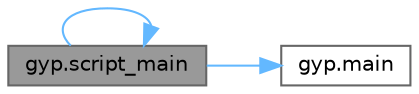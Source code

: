 digraph "gyp.script_main"
{
 // LATEX_PDF_SIZE
  bgcolor="transparent";
  edge [fontname=Helvetica,fontsize=10,labelfontname=Helvetica,labelfontsize=10];
  node [fontname=Helvetica,fontsize=10,shape=box,height=0.2,width=0.4];
  rankdir="LR";
  Node1 [id="Node000001",label="gyp.script_main",height=0.2,width=0.4,color="gray40", fillcolor="grey60", style="filled", fontcolor="black",tooltip=" "];
  Node1 -> Node2 [id="edge1_Node000001_Node000002",color="steelblue1",style="solid",tooltip=" "];
  Node2 [id="Node000002",label="gyp.main",height=0.2,width=0.4,color="grey40", fillcolor="white", style="filled",URL="$namespacegyp.html#a01f9bd9c01b5a095fd53214c9b36b824",tooltip=" "];
  Node1 -> Node1 [id="edge2_Node000001_Node000001",color="steelblue1",style="solid",tooltip=" "];
}
